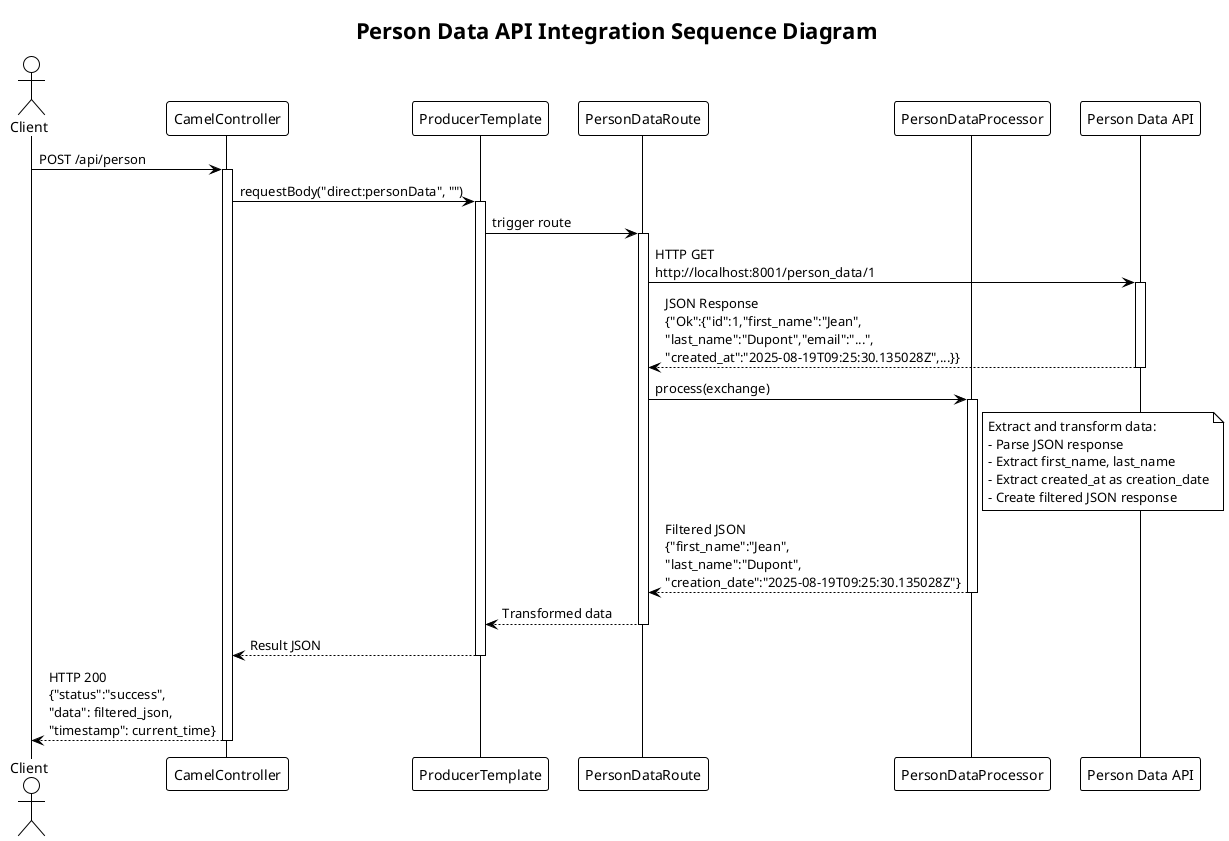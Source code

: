 @startuml sequence-person-data
!theme plain
title Person Data API Integration Sequence Diagram

actor "Client" as C
participant "CamelController" as CC
participant "ProducerTemplate" as PT
participant "PersonDataRoute" as PDR
participant "PersonDataProcessor" as PDP
participant "Person Data API" as PDAPI

C -> CC : POST /api/person
activate CC

CC -> PT : requestBody("direct:personData", "")
activate PT

PT -> PDR : trigger route
activate PDR

PDR -> PDAPI : HTTP GET\nhttp://localhost:8001/person_data/1
activate PDAPI

PDAPI --> PDR : JSON Response\n{"Ok":{"id":1,"first_name":"Jean",\n"last_name":"Dupont","email":"...",\n"created_at":"2025-08-19T09:25:30.135028Z",...}}
deactivate PDAPI

PDR -> PDP : process(exchange)
activate PDP

note right of PDP
  Extract and transform data:
  - Parse JSON response
  - Extract first_name, last_name
  - Extract created_at as creation_date
  - Create filtered JSON response
end note

PDP --> PDR : Filtered JSON\n{"first_name":"Jean",\n"last_name":"Dupont",\n"creation_date":"2025-08-19T09:25:30.135028Z"}
deactivate PDP

PDR --> PT : Transformed data
deactivate PDR

PT --> CC : Result JSON
deactivate PT

CC --> C : HTTP 200\n{"status":"success",\n"data": filtered_json,\n"timestamp": current_time}
deactivate CC

@enduml
